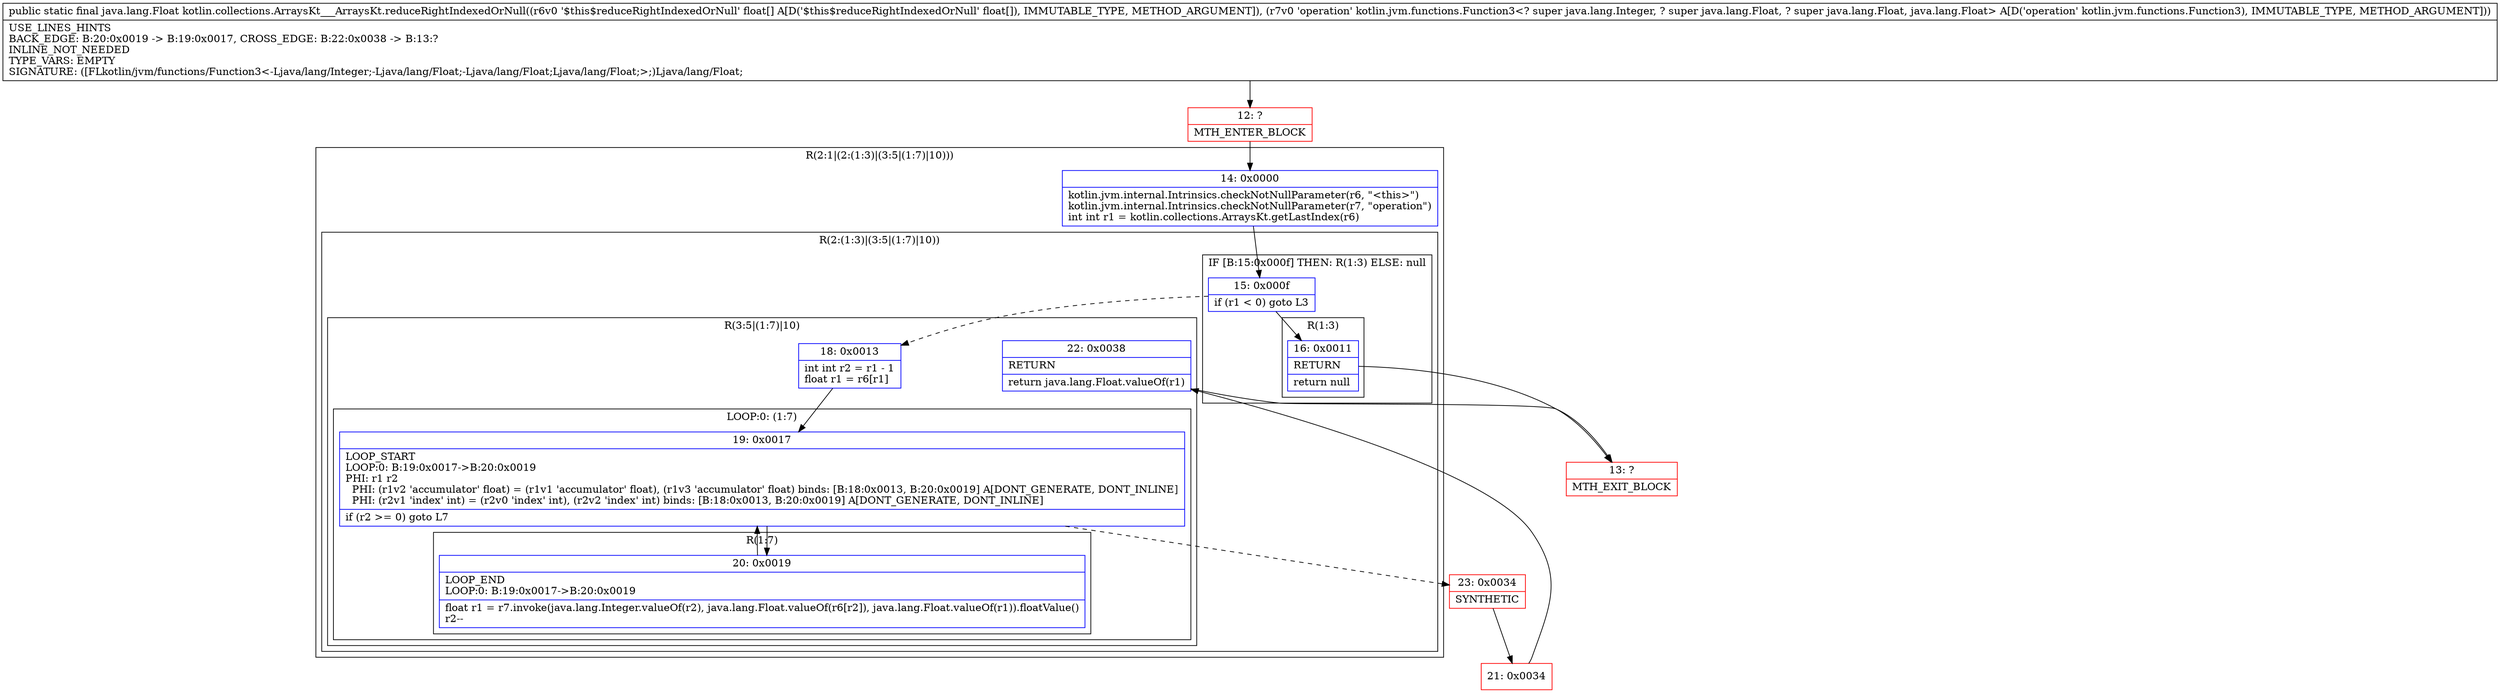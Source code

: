 digraph "CFG forkotlin.collections.ArraysKt___ArraysKt.reduceRightIndexedOrNull([FLkotlin\/jvm\/functions\/Function3;)Ljava\/lang\/Float;" {
subgraph cluster_Region_49173251 {
label = "R(2:1|(2:(1:3)|(3:5|(1:7)|10)))";
node [shape=record,color=blue];
Node_14 [shape=record,label="{14\:\ 0x0000|kotlin.jvm.internal.Intrinsics.checkNotNullParameter(r6, \"\<this\>\")\lkotlin.jvm.internal.Intrinsics.checkNotNullParameter(r7, \"operation\")\lint int r1 = kotlin.collections.ArraysKt.getLastIndex(r6)\l}"];
subgraph cluster_Region_471823784 {
label = "R(2:(1:3)|(3:5|(1:7)|10))";
node [shape=record,color=blue];
subgraph cluster_IfRegion_1948772994 {
label = "IF [B:15:0x000f] THEN: R(1:3) ELSE: null";
node [shape=record,color=blue];
Node_15 [shape=record,label="{15\:\ 0x000f|if (r1 \< 0) goto L3\l}"];
subgraph cluster_Region_1328990511 {
label = "R(1:3)";
node [shape=record,color=blue];
Node_16 [shape=record,label="{16\:\ 0x0011|RETURN\l|return null\l}"];
}
}
subgraph cluster_Region_1815817100 {
label = "R(3:5|(1:7)|10)";
node [shape=record,color=blue];
Node_18 [shape=record,label="{18\:\ 0x0013|int int r2 = r1 \- 1\lfloat r1 = r6[r1]\l}"];
subgraph cluster_LoopRegion_434617018 {
label = "LOOP:0: (1:7)";
node [shape=record,color=blue];
Node_19 [shape=record,label="{19\:\ 0x0017|LOOP_START\lLOOP:0: B:19:0x0017\-\>B:20:0x0019\lPHI: r1 r2 \l  PHI: (r1v2 'accumulator' float) = (r1v1 'accumulator' float), (r1v3 'accumulator' float) binds: [B:18:0x0013, B:20:0x0019] A[DONT_GENERATE, DONT_INLINE]\l  PHI: (r2v1 'index' int) = (r2v0 'index' int), (r2v2 'index' int) binds: [B:18:0x0013, B:20:0x0019] A[DONT_GENERATE, DONT_INLINE]\l|if (r2 \>= 0) goto L7\l}"];
subgraph cluster_Region_1768002766 {
label = "R(1:7)";
node [shape=record,color=blue];
Node_20 [shape=record,label="{20\:\ 0x0019|LOOP_END\lLOOP:0: B:19:0x0017\-\>B:20:0x0019\l|float r1 = r7.invoke(java.lang.Integer.valueOf(r2), java.lang.Float.valueOf(r6[r2]), java.lang.Float.valueOf(r1)).floatValue()\lr2\-\-\l}"];
}
}
Node_22 [shape=record,label="{22\:\ 0x0038|RETURN\l|return java.lang.Float.valueOf(r1)\l}"];
}
}
}
Node_12 [shape=record,color=red,label="{12\:\ ?|MTH_ENTER_BLOCK\l}"];
Node_13 [shape=record,color=red,label="{13\:\ ?|MTH_EXIT_BLOCK\l}"];
Node_23 [shape=record,color=red,label="{23\:\ 0x0034|SYNTHETIC\l}"];
Node_21 [shape=record,color=red,label="{21\:\ 0x0034}"];
MethodNode[shape=record,label="{public static final java.lang.Float kotlin.collections.ArraysKt___ArraysKt.reduceRightIndexedOrNull((r6v0 '$this$reduceRightIndexedOrNull' float[] A[D('$this$reduceRightIndexedOrNull' float[]), IMMUTABLE_TYPE, METHOD_ARGUMENT]), (r7v0 'operation' kotlin.jvm.functions.Function3\<? super java.lang.Integer, ? super java.lang.Float, ? super java.lang.Float, java.lang.Float\> A[D('operation' kotlin.jvm.functions.Function3), IMMUTABLE_TYPE, METHOD_ARGUMENT]))  | USE_LINES_HINTS\lBACK_EDGE: B:20:0x0019 \-\> B:19:0x0017, CROSS_EDGE: B:22:0x0038 \-\> B:13:?\lINLINE_NOT_NEEDED\lTYPE_VARS: EMPTY\lSIGNATURE: ([FLkotlin\/jvm\/functions\/Function3\<\-Ljava\/lang\/Integer;\-Ljava\/lang\/Float;\-Ljava\/lang\/Float;Ljava\/lang\/Float;\>;)Ljava\/lang\/Float;\l}"];
MethodNode -> Node_12;Node_14 -> Node_15;
Node_15 -> Node_16;
Node_15 -> Node_18[style=dashed];
Node_16 -> Node_13;
Node_18 -> Node_19;
Node_19 -> Node_20;
Node_19 -> Node_23[style=dashed];
Node_20 -> Node_19;
Node_22 -> Node_13;
Node_12 -> Node_14;
Node_23 -> Node_21;
Node_21 -> Node_22;
}

